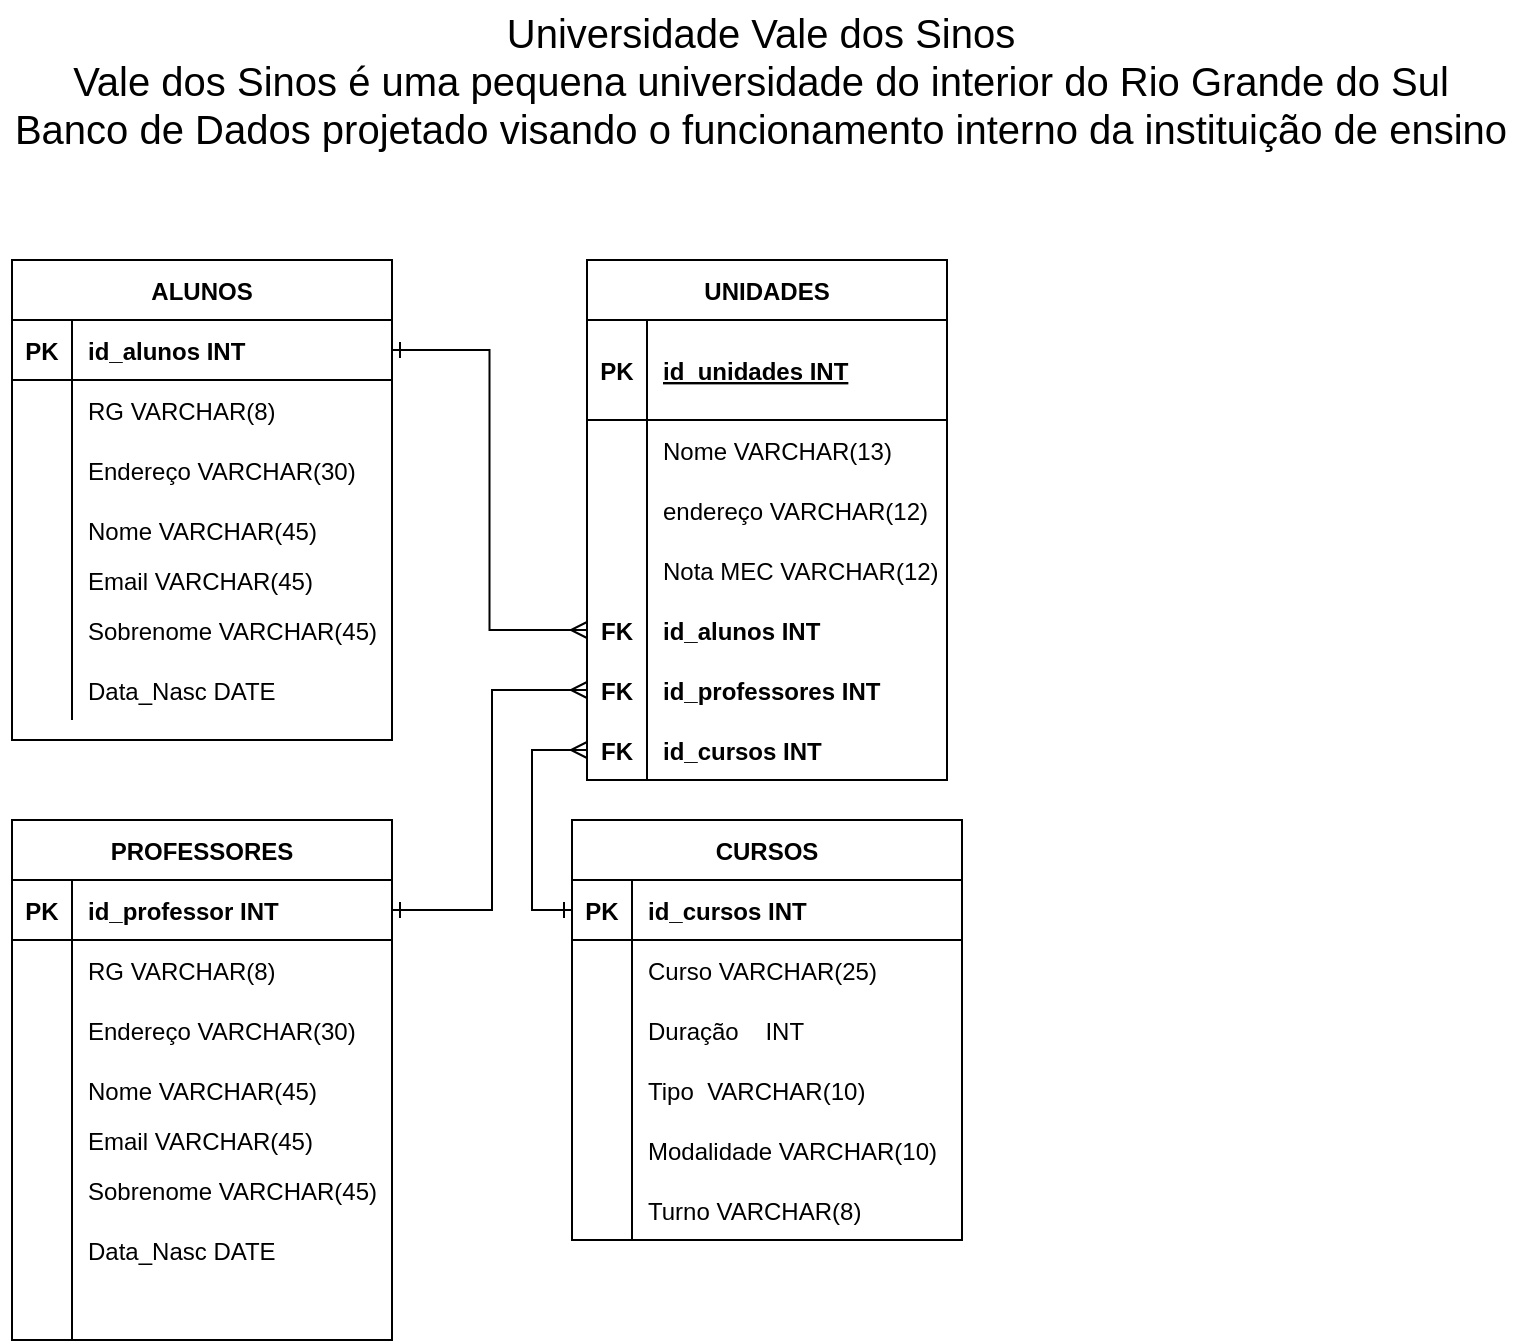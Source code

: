 <mxfile version="17.2.4" type="google"><diagram id="jvMxJzcQ7UuLOU07yO8i" name="Page-1"><mxGraphModel grid="1" page="1" gridSize="10" guides="1" tooltips="1" connect="1" arrows="1" fold="1" pageScale="1" pageWidth="827" pageHeight="1169" math="0" shadow="0"><root><mxCell id="0"/><mxCell id="1" parent="0"/><mxCell id="qHCKNqo-5o5RIlXlLrMu-1" value="ALUNOS" style="shape=table;startSize=30;container=1;collapsible=1;childLayout=tableLayout;fixedRows=1;rowLines=0;fontStyle=1;align=center;resizeLast=1;" vertex="1" parent="1"><mxGeometry x="40" y="160" width="190" height="240" as="geometry"/></mxCell><mxCell id="qHCKNqo-5o5RIlXlLrMu-2" value="" style="shape=tableRow;horizontal=0;startSize=0;swimlaneHead=0;swimlaneBody=0;fillColor=none;collapsible=0;dropTarget=0;points=[[0,0.5],[1,0.5]];portConstraint=eastwest;top=0;left=0;right=0;bottom=1;" vertex="1" parent="qHCKNqo-5o5RIlXlLrMu-1"><mxGeometry y="30" width="190" height="30" as="geometry"/></mxCell><mxCell id="qHCKNqo-5o5RIlXlLrMu-3" value="PK" style="shape=partialRectangle;connectable=0;fillColor=none;top=0;left=0;bottom=0;right=0;fontStyle=1;overflow=hidden;" vertex="1" parent="qHCKNqo-5o5RIlXlLrMu-2"><mxGeometry width="30" height="30" as="geometry"><mxRectangle width="30" height="30" as="alternateBounds"/></mxGeometry></mxCell><mxCell id="qHCKNqo-5o5RIlXlLrMu-4" value="id_alunos INT" style="shape=partialRectangle;connectable=0;fillColor=none;top=0;left=0;bottom=0;right=0;align=left;spacingLeft=6;fontStyle=1;overflow=hidden;" vertex="1" parent="qHCKNqo-5o5RIlXlLrMu-2"><mxGeometry x="30" width="160" height="30" as="geometry"><mxRectangle width="160" height="30" as="alternateBounds"/></mxGeometry></mxCell><mxCell id="qHCKNqo-5o5RIlXlLrMu-11" value="" style="shape=tableRow;horizontal=0;startSize=0;swimlaneHead=0;swimlaneBody=0;fillColor=none;collapsible=0;dropTarget=0;points=[[0,0.5],[1,0.5]];portConstraint=eastwest;top=0;left=0;right=0;bottom=0;" vertex="1" parent="qHCKNqo-5o5RIlXlLrMu-1"><mxGeometry y="60" width="190" height="30" as="geometry"/></mxCell><mxCell id="qHCKNqo-5o5RIlXlLrMu-12" value="" style="shape=partialRectangle;connectable=0;fillColor=none;top=0;left=0;bottom=0;right=0;editable=1;overflow=hidden;" vertex="1" parent="qHCKNqo-5o5RIlXlLrMu-11"><mxGeometry width="30" height="30" as="geometry"><mxRectangle width="30" height="30" as="alternateBounds"/></mxGeometry></mxCell><mxCell id="qHCKNqo-5o5RIlXlLrMu-13" value="RG VARCHAR(8)" style="shape=partialRectangle;connectable=0;fillColor=none;top=0;left=0;bottom=0;right=0;align=left;spacingLeft=6;overflow=hidden;" vertex="1" parent="qHCKNqo-5o5RIlXlLrMu-11"><mxGeometry x="30" width="160" height="30" as="geometry"><mxRectangle width="160" height="30" as="alternateBounds"/></mxGeometry></mxCell><mxCell id="qHCKNqo-5o5RIlXlLrMu-14" value="" style="shape=tableRow;horizontal=0;startSize=0;swimlaneHead=0;swimlaneBody=0;fillColor=none;collapsible=0;dropTarget=0;points=[[0,0.5],[1,0.5]];portConstraint=eastwest;top=0;left=0;right=0;bottom=0;" vertex="1" parent="qHCKNqo-5o5RIlXlLrMu-1"><mxGeometry y="90" width="190" height="30" as="geometry"/></mxCell><mxCell id="qHCKNqo-5o5RIlXlLrMu-15" value="" style="shape=partialRectangle;connectable=0;fillColor=none;top=0;left=0;bottom=0;right=0;editable=1;overflow=hidden;" vertex="1" parent="qHCKNqo-5o5RIlXlLrMu-14"><mxGeometry width="30" height="30" as="geometry"><mxRectangle width="30" height="30" as="alternateBounds"/></mxGeometry></mxCell><mxCell id="qHCKNqo-5o5RIlXlLrMu-16" value="Endereço VARCHAR(30)" style="shape=partialRectangle;connectable=0;fillColor=none;top=0;left=0;bottom=0;right=0;align=left;spacingLeft=6;overflow=hidden;" vertex="1" parent="qHCKNqo-5o5RIlXlLrMu-14"><mxGeometry x="30" width="160" height="30" as="geometry"><mxRectangle width="160" height="30" as="alternateBounds"/></mxGeometry></mxCell><mxCell id="4bKtB-AMyxqk-bmWfR_Z-12" value="" style="shape=tableRow;horizontal=0;startSize=0;swimlaneHead=0;swimlaneBody=0;fillColor=none;collapsible=0;dropTarget=0;points=[[0,0.5],[1,0.5]];portConstraint=eastwest;top=0;left=0;right=0;bottom=0;" vertex="1" parent="qHCKNqo-5o5RIlXlLrMu-1"><mxGeometry y="120" width="190" height="30" as="geometry"/></mxCell><mxCell id="4bKtB-AMyxqk-bmWfR_Z-13" value="" style="shape=partialRectangle;connectable=0;fillColor=none;top=0;left=0;bottom=0;right=0;editable=1;overflow=hidden;" vertex="1" parent="4bKtB-AMyxqk-bmWfR_Z-12"><mxGeometry width="30" height="30" as="geometry"><mxRectangle width="30" height="30" as="alternateBounds"/></mxGeometry></mxCell><mxCell id="4bKtB-AMyxqk-bmWfR_Z-14" value="Nome VARCHAR(45)" style="shape=partialRectangle;connectable=0;fillColor=none;top=0;left=0;bottom=0;right=0;align=left;spacingLeft=6;overflow=hidden;" vertex="1" parent="4bKtB-AMyxqk-bmWfR_Z-12"><mxGeometry x="30" width="160" height="30" as="geometry"><mxRectangle width="160" height="30" as="alternateBounds"/></mxGeometry></mxCell><mxCell id="PiLrxWJGaB5LVA5n92x6-1" value="" style="shape=tableRow;horizontal=0;startSize=0;swimlaneHead=0;swimlaneBody=0;fillColor=none;collapsible=0;dropTarget=0;points=[[0,0.5],[1,0.5]];portConstraint=eastwest;top=0;left=0;right=0;bottom=0;" vertex="1" parent="qHCKNqo-5o5RIlXlLrMu-1"><mxGeometry y="150" width="190" height="20" as="geometry"/></mxCell><mxCell id="PiLrxWJGaB5LVA5n92x6-2" value="" style="shape=partialRectangle;connectable=0;fillColor=none;top=0;left=0;bottom=0;right=0;editable=1;overflow=hidden;" vertex="1" parent="PiLrxWJGaB5LVA5n92x6-1"><mxGeometry width="30" height="20" as="geometry"><mxRectangle width="30" height="20" as="alternateBounds"/></mxGeometry></mxCell><mxCell id="PiLrxWJGaB5LVA5n92x6-3" value="Email VARCHAR(45)" style="shape=partialRectangle;connectable=0;fillColor=none;top=0;left=0;bottom=0;right=0;align=left;spacingLeft=6;overflow=hidden;" vertex="1" parent="PiLrxWJGaB5LVA5n92x6-1"><mxGeometry x="30" width="160" height="20" as="geometry"><mxRectangle width="160" height="20" as="alternateBounds"/></mxGeometry></mxCell><mxCell id="PiLrxWJGaB5LVA5n92x6-7" value="" style="shape=tableRow;horizontal=0;startSize=0;swimlaneHead=0;swimlaneBody=0;fillColor=none;collapsible=0;dropTarget=0;points=[[0,0.5],[1,0.5]];portConstraint=eastwest;top=0;left=0;right=0;bottom=0;" vertex="1" parent="qHCKNqo-5o5RIlXlLrMu-1"><mxGeometry y="170" width="190" height="30" as="geometry"/></mxCell><mxCell id="PiLrxWJGaB5LVA5n92x6-8" value="" style="shape=partialRectangle;connectable=0;fillColor=none;top=0;left=0;bottom=0;right=0;editable=1;overflow=hidden;" vertex="1" parent="PiLrxWJGaB5LVA5n92x6-7"><mxGeometry width="30" height="30" as="geometry"><mxRectangle width="30" height="30" as="alternateBounds"/></mxGeometry></mxCell><mxCell id="PiLrxWJGaB5LVA5n92x6-9" value="Sobrenome VARCHAR(45)" style="shape=partialRectangle;connectable=0;fillColor=none;top=0;left=0;bottom=0;right=0;align=left;spacingLeft=6;overflow=hidden;" vertex="1" parent="PiLrxWJGaB5LVA5n92x6-7"><mxGeometry x="30" width="160" height="30" as="geometry"><mxRectangle width="160" height="30" as="alternateBounds"/></mxGeometry></mxCell><mxCell id="3un5iXDbgEf2I0b__FPV-139" value="" style="shape=tableRow;horizontal=0;startSize=0;swimlaneHead=0;swimlaneBody=0;fillColor=none;collapsible=0;dropTarget=0;points=[[0,0.5],[1,0.5]];portConstraint=eastwest;top=0;left=0;right=0;bottom=0;" vertex="1" parent="qHCKNqo-5o5RIlXlLrMu-1"><mxGeometry y="200" width="190" height="30" as="geometry"/></mxCell><mxCell id="3un5iXDbgEf2I0b__FPV-140" value="" style="shape=partialRectangle;connectable=0;fillColor=none;top=0;left=0;bottom=0;right=0;editable=1;overflow=hidden;" vertex="1" parent="3un5iXDbgEf2I0b__FPV-139"><mxGeometry width="30" height="30" as="geometry"><mxRectangle width="30" height="30" as="alternateBounds"/></mxGeometry></mxCell><mxCell id="3un5iXDbgEf2I0b__FPV-141" value="Data_Nasc DATE" style="shape=partialRectangle;connectable=0;fillColor=none;top=0;left=0;bottom=0;right=0;align=left;spacingLeft=6;overflow=hidden;" vertex="1" parent="3un5iXDbgEf2I0b__FPV-139"><mxGeometry x="30" width="160" height="30" as="geometry"><mxRectangle width="160" height="30" as="alternateBounds"/></mxGeometry></mxCell><mxCell id="GhcwyOVSDCJdibf4R58C-18" value="CURSOS" style="shape=table;startSize=30;container=1;collapsible=1;childLayout=tableLayout;fixedRows=1;rowLines=0;fontStyle=1;align=center;resizeLast=1;" vertex="1" parent="1"><mxGeometry x="320" y="440" width="195" height="210" as="geometry"><mxRectangle x="320" y="440" width="80" height="30" as="alternateBounds"/></mxGeometry></mxCell><mxCell id="GhcwyOVSDCJdibf4R58C-19" value="" style="shape=tableRow;horizontal=0;startSize=0;swimlaneHead=0;swimlaneBody=0;fillColor=none;collapsible=0;dropTarget=0;points=[[0,0.5],[1,0.5]];portConstraint=eastwest;top=0;left=0;right=0;bottom=1;" vertex="1" parent="GhcwyOVSDCJdibf4R58C-18"><mxGeometry y="30" width="195" height="30" as="geometry"/></mxCell><mxCell id="GhcwyOVSDCJdibf4R58C-20" value="PK" style="shape=partialRectangle;connectable=0;fillColor=none;top=0;left=0;bottom=0;right=0;fontStyle=1;overflow=hidden;" vertex="1" parent="GhcwyOVSDCJdibf4R58C-19"><mxGeometry width="30" height="30" as="geometry"><mxRectangle width="30" height="30" as="alternateBounds"/></mxGeometry></mxCell><mxCell id="GhcwyOVSDCJdibf4R58C-21" value="id_cursos INT" style="shape=partialRectangle;connectable=0;fillColor=none;top=0;left=0;bottom=0;right=0;align=left;spacingLeft=6;fontStyle=1;overflow=hidden;" vertex="1" parent="GhcwyOVSDCJdibf4R58C-19"><mxGeometry x="30" width="165" height="30" as="geometry"><mxRectangle width="165" height="30" as="alternateBounds"/></mxGeometry></mxCell><mxCell id="GhcwyOVSDCJdibf4R58C-22" value="" style="shape=tableRow;horizontal=0;startSize=0;swimlaneHead=0;swimlaneBody=0;fillColor=none;collapsible=0;dropTarget=0;points=[[0,0.5],[1,0.5]];portConstraint=eastwest;top=0;left=0;right=0;bottom=0;" vertex="1" parent="GhcwyOVSDCJdibf4R58C-18"><mxGeometry y="60" width="195" height="30" as="geometry"/></mxCell><mxCell id="GhcwyOVSDCJdibf4R58C-23" value="" style="shape=partialRectangle;connectable=0;fillColor=none;top=0;left=0;bottom=0;right=0;editable=1;overflow=hidden;" vertex="1" parent="GhcwyOVSDCJdibf4R58C-22"><mxGeometry width="30" height="30" as="geometry"><mxRectangle width="30" height="30" as="alternateBounds"/></mxGeometry></mxCell><mxCell id="GhcwyOVSDCJdibf4R58C-24" value="Curso VARCHAR(25)" style="shape=partialRectangle;connectable=0;fillColor=none;top=0;left=0;bottom=0;right=0;align=left;spacingLeft=6;overflow=hidden;" vertex="1" parent="GhcwyOVSDCJdibf4R58C-22"><mxGeometry x="30" width="165" height="30" as="geometry"><mxRectangle width="165" height="30" as="alternateBounds"/></mxGeometry></mxCell><mxCell id="GhcwyOVSDCJdibf4R58C-25" value="" style="shape=tableRow;horizontal=0;startSize=0;swimlaneHead=0;swimlaneBody=0;fillColor=none;collapsible=0;dropTarget=0;points=[[0,0.5],[1,0.5]];portConstraint=eastwest;top=0;left=0;right=0;bottom=0;" vertex="1" parent="GhcwyOVSDCJdibf4R58C-18"><mxGeometry y="90" width="195" height="30" as="geometry"/></mxCell><mxCell id="GhcwyOVSDCJdibf4R58C-26" value="" style="shape=partialRectangle;connectable=0;fillColor=none;top=0;left=0;bottom=0;right=0;editable=1;overflow=hidden;" vertex="1" parent="GhcwyOVSDCJdibf4R58C-25"><mxGeometry width="30" height="30" as="geometry"><mxRectangle width="30" height="30" as="alternateBounds"/></mxGeometry></mxCell><mxCell id="GhcwyOVSDCJdibf4R58C-27" value="Duração    INT" style="shape=partialRectangle;connectable=0;fillColor=none;top=0;left=0;bottom=0;right=0;align=left;spacingLeft=6;overflow=hidden;" vertex="1" parent="GhcwyOVSDCJdibf4R58C-25"><mxGeometry x="30" width="165" height="30" as="geometry"><mxRectangle width="165" height="30" as="alternateBounds"/></mxGeometry></mxCell><mxCell id="GhcwyOVSDCJdibf4R58C-28" value="" style="shape=tableRow;horizontal=0;startSize=0;swimlaneHead=0;swimlaneBody=0;fillColor=none;collapsible=0;dropTarget=0;points=[[0,0.5],[1,0.5]];portConstraint=eastwest;top=0;left=0;right=0;bottom=0;" vertex="1" parent="GhcwyOVSDCJdibf4R58C-18"><mxGeometry y="120" width="195" height="30" as="geometry"/></mxCell><mxCell id="GhcwyOVSDCJdibf4R58C-29" value="" style="shape=partialRectangle;connectable=0;fillColor=none;top=0;left=0;bottom=0;right=0;editable=1;overflow=hidden;" vertex="1" parent="GhcwyOVSDCJdibf4R58C-28"><mxGeometry width="30" height="30" as="geometry"><mxRectangle width="30" height="30" as="alternateBounds"/></mxGeometry></mxCell><mxCell id="GhcwyOVSDCJdibf4R58C-30" value="Tipo  VARCHAR(10)" style="shape=partialRectangle;connectable=0;fillColor=none;top=0;left=0;bottom=0;right=0;align=left;spacingLeft=6;overflow=hidden;" vertex="1" parent="GhcwyOVSDCJdibf4R58C-28"><mxGeometry x="30" width="165" height="30" as="geometry"><mxRectangle width="165" height="30" as="alternateBounds"/></mxGeometry></mxCell><mxCell id="4bKtB-AMyxqk-bmWfR_Z-1" value="" style="shape=tableRow;horizontal=0;startSize=0;swimlaneHead=0;swimlaneBody=0;fillColor=none;collapsible=0;dropTarget=0;points=[[0,0.5],[1,0.5]];portConstraint=eastwest;top=0;left=0;right=0;bottom=0;" vertex="1" parent="GhcwyOVSDCJdibf4R58C-18"><mxGeometry y="150" width="195" height="30" as="geometry"/></mxCell><mxCell id="4bKtB-AMyxqk-bmWfR_Z-2" value="" style="shape=partialRectangle;connectable=0;fillColor=none;top=0;left=0;bottom=0;right=0;editable=1;overflow=hidden;" vertex="1" parent="4bKtB-AMyxqk-bmWfR_Z-1"><mxGeometry width="30" height="30" as="geometry"><mxRectangle width="30" height="30" as="alternateBounds"/></mxGeometry></mxCell><mxCell id="4bKtB-AMyxqk-bmWfR_Z-3" value="Modalidade VARCHAR(10)" style="shape=partialRectangle;connectable=0;fillColor=none;top=0;left=0;bottom=0;right=0;align=left;spacingLeft=6;overflow=hidden;" vertex="1" parent="4bKtB-AMyxqk-bmWfR_Z-1"><mxGeometry x="30" width="165" height="30" as="geometry"><mxRectangle width="165" height="30" as="alternateBounds"/></mxGeometry></mxCell><mxCell id="zAEID6-7N9p_q9BAKw0y-1" value="" style="shape=tableRow;horizontal=0;startSize=0;swimlaneHead=0;swimlaneBody=0;fillColor=none;collapsible=0;dropTarget=0;points=[[0,0.5],[1,0.5]];portConstraint=eastwest;top=0;left=0;right=0;bottom=0;" vertex="1" parent="GhcwyOVSDCJdibf4R58C-18"><mxGeometry y="180" width="195" height="30" as="geometry"/></mxCell><mxCell id="zAEID6-7N9p_q9BAKw0y-2" value="" style="shape=partialRectangle;connectable=0;fillColor=none;top=0;left=0;bottom=0;right=0;editable=1;overflow=hidden;" vertex="1" parent="zAEID6-7N9p_q9BAKw0y-1"><mxGeometry width="30" height="30" as="geometry"><mxRectangle width="30" height="30" as="alternateBounds"/></mxGeometry></mxCell><mxCell id="zAEID6-7N9p_q9BAKw0y-3" value="Turno VARCHAR(8)" style="shape=partialRectangle;connectable=0;fillColor=none;top=0;left=0;bottom=0;right=0;align=left;spacingLeft=6;overflow=hidden;" vertex="1" parent="zAEID6-7N9p_q9BAKw0y-1"><mxGeometry x="30" width="165" height="30" as="geometry"><mxRectangle width="165" height="30" as="alternateBounds"/></mxGeometry></mxCell><mxCell id="GhcwyOVSDCJdibf4R58C-31" value="UNIDADES" style="shape=table;startSize=30;container=1;collapsible=1;childLayout=tableLayout;fixedRows=1;rowLines=0;fontStyle=1;align=center;resizeLast=1;" vertex="1" parent="1"><mxGeometry x="327.5" y="160" width="180" height="260" as="geometry"/></mxCell><mxCell id="GhcwyOVSDCJdibf4R58C-32" value="" style="shape=tableRow;horizontal=0;startSize=0;swimlaneHead=0;swimlaneBody=0;fillColor=none;collapsible=0;dropTarget=0;points=[[0,0.5],[1,0.5]];portConstraint=eastwest;top=0;left=0;right=0;bottom=1;" vertex="1" parent="GhcwyOVSDCJdibf4R58C-31"><mxGeometry y="30" width="180" height="50" as="geometry"/></mxCell><mxCell id="GhcwyOVSDCJdibf4R58C-33" value="PK" style="shape=partialRectangle;connectable=0;fillColor=none;top=0;left=0;bottom=0;right=0;fontStyle=1;overflow=hidden;" vertex="1" parent="GhcwyOVSDCJdibf4R58C-32"><mxGeometry width="30" height="50" as="geometry"><mxRectangle width="30" height="50" as="alternateBounds"/></mxGeometry></mxCell><mxCell id="GhcwyOVSDCJdibf4R58C-34" value="id_unidades INT" style="shape=partialRectangle;connectable=0;fillColor=none;top=0;left=0;bottom=0;right=0;align=left;spacingLeft=6;fontStyle=5;overflow=hidden;" vertex="1" parent="GhcwyOVSDCJdibf4R58C-32"><mxGeometry x="30" width="150" height="50" as="geometry"><mxRectangle width="150" height="50" as="alternateBounds"/></mxGeometry></mxCell><mxCell id="GhcwyOVSDCJdibf4R58C-35" value="" style="shape=tableRow;horizontal=0;startSize=0;swimlaneHead=0;swimlaneBody=0;fillColor=none;collapsible=0;dropTarget=0;points=[[0,0.5],[1,0.5]];portConstraint=eastwest;top=0;left=0;right=0;bottom=0;" vertex="1" parent="GhcwyOVSDCJdibf4R58C-31"><mxGeometry y="80" width="180" height="30" as="geometry"/></mxCell><mxCell id="GhcwyOVSDCJdibf4R58C-36" value="" style="shape=partialRectangle;connectable=0;fillColor=none;top=0;left=0;bottom=0;right=0;editable=1;overflow=hidden;" vertex="1" parent="GhcwyOVSDCJdibf4R58C-35"><mxGeometry width="30" height="30" as="geometry"><mxRectangle width="30" height="30" as="alternateBounds"/></mxGeometry></mxCell><mxCell id="GhcwyOVSDCJdibf4R58C-37" value="Nome VARCHAR(13)" style="shape=partialRectangle;connectable=0;fillColor=none;top=0;left=0;bottom=0;right=0;align=left;spacingLeft=6;overflow=hidden;" vertex="1" parent="GhcwyOVSDCJdibf4R58C-35"><mxGeometry x="30" width="150" height="30" as="geometry"><mxRectangle width="150" height="30" as="alternateBounds"/></mxGeometry></mxCell><mxCell id="GhcwyOVSDCJdibf4R58C-38" value="" style="shape=tableRow;horizontal=0;startSize=0;swimlaneHead=0;swimlaneBody=0;fillColor=none;collapsible=0;dropTarget=0;points=[[0,0.5],[1,0.5]];portConstraint=eastwest;top=0;left=0;right=0;bottom=0;" vertex="1" parent="GhcwyOVSDCJdibf4R58C-31"><mxGeometry y="110" width="180" height="30" as="geometry"/></mxCell><mxCell id="GhcwyOVSDCJdibf4R58C-39" value="" style="shape=partialRectangle;connectable=0;fillColor=none;top=0;left=0;bottom=0;right=0;editable=1;overflow=hidden;" vertex="1" parent="GhcwyOVSDCJdibf4R58C-38"><mxGeometry width="30" height="30" as="geometry"><mxRectangle width="30" height="30" as="alternateBounds"/></mxGeometry></mxCell><mxCell id="GhcwyOVSDCJdibf4R58C-40" value="endereço VARCHAR(12)" style="shape=partialRectangle;connectable=0;fillColor=none;top=0;left=0;bottom=0;right=0;align=left;spacingLeft=6;overflow=hidden;" vertex="1" parent="GhcwyOVSDCJdibf4R58C-38"><mxGeometry x="30" width="150" height="30" as="geometry"><mxRectangle width="150" height="30" as="alternateBounds"/></mxGeometry></mxCell><mxCell id="4bKtB-AMyxqk-bmWfR_Z-9" value="" style="shape=tableRow;horizontal=0;startSize=0;swimlaneHead=0;swimlaneBody=0;fillColor=none;collapsible=0;dropTarget=0;points=[[0,0.5],[1,0.5]];portConstraint=eastwest;top=0;left=0;right=0;bottom=0;" vertex="1" parent="GhcwyOVSDCJdibf4R58C-31"><mxGeometry y="140" width="180" height="30" as="geometry"/></mxCell><mxCell id="4bKtB-AMyxqk-bmWfR_Z-10" value="" style="shape=partialRectangle;connectable=0;fillColor=none;top=0;left=0;bottom=0;right=0;editable=1;overflow=hidden;" vertex="1" parent="4bKtB-AMyxqk-bmWfR_Z-9"><mxGeometry width="30" height="30" as="geometry"><mxRectangle width="30" height="30" as="alternateBounds"/></mxGeometry></mxCell><mxCell id="4bKtB-AMyxqk-bmWfR_Z-11" value="Nota MEC VARCHAR(12)" style="shape=partialRectangle;connectable=0;fillColor=none;top=0;left=0;bottom=0;right=0;align=left;spacingLeft=6;overflow=hidden;" vertex="1" parent="4bKtB-AMyxqk-bmWfR_Z-9"><mxGeometry x="30" width="150" height="30" as="geometry"><mxRectangle width="150" height="30" as="alternateBounds"/></mxGeometry></mxCell><mxCell id="GhcwyOVSDCJdibf4R58C-41" value="" style="shape=tableRow;horizontal=0;startSize=0;swimlaneHead=0;swimlaneBody=0;fillColor=none;collapsible=0;dropTarget=0;points=[[0,0.5],[1,0.5]];portConstraint=eastwest;top=0;left=0;right=0;bottom=0;" vertex="1" parent="GhcwyOVSDCJdibf4R58C-31"><mxGeometry y="170" width="180" height="30" as="geometry"/></mxCell><mxCell id="GhcwyOVSDCJdibf4R58C-42" value="FK" style="shape=partialRectangle;connectable=0;fillColor=none;top=0;left=0;bottom=0;right=0;editable=1;overflow=hidden;fontStyle=1" vertex="1" parent="GhcwyOVSDCJdibf4R58C-41"><mxGeometry width="30" height="30" as="geometry"><mxRectangle width="30" height="30" as="alternateBounds"/></mxGeometry></mxCell><mxCell id="GhcwyOVSDCJdibf4R58C-43" value="id_alunos INT" style="shape=partialRectangle;connectable=0;fillColor=none;top=0;left=0;bottom=0;right=0;align=left;spacingLeft=6;overflow=hidden;fontStyle=1" vertex="1" parent="GhcwyOVSDCJdibf4R58C-41"><mxGeometry x="30" width="150" height="30" as="geometry"><mxRectangle width="150" height="30" as="alternateBounds"/></mxGeometry></mxCell><mxCell id="3un5iXDbgEf2I0b__FPV-80" value="" style="shape=tableRow;horizontal=0;startSize=0;swimlaneHead=0;swimlaneBody=0;fillColor=none;collapsible=0;dropTarget=0;points=[[0,0.5],[1,0.5]];portConstraint=eastwest;top=0;left=0;right=0;bottom=0;" vertex="1" parent="GhcwyOVSDCJdibf4R58C-31"><mxGeometry y="200" width="180" height="30" as="geometry"/></mxCell><mxCell id="3un5iXDbgEf2I0b__FPV-81" value="FK" style="shape=partialRectangle;connectable=0;fillColor=none;top=0;left=0;bottom=0;right=0;editable=1;overflow=hidden;fontStyle=1" vertex="1" parent="3un5iXDbgEf2I0b__FPV-80"><mxGeometry width="30" height="30" as="geometry"><mxRectangle width="30" height="30" as="alternateBounds"/></mxGeometry></mxCell><mxCell id="3un5iXDbgEf2I0b__FPV-82" value="id_professores INT" style="shape=partialRectangle;connectable=0;fillColor=none;top=0;left=0;bottom=0;right=0;align=left;spacingLeft=6;overflow=hidden;fontStyle=1" vertex="1" parent="3un5iXDbgEf2I0b__FPV-80"><mxGeometry x="30" width="150" height="30" as="geometry"><mxRectangle width="150" height="30" as="alternateBounds"/></mxGeometry></mxCell><mxCell id="4bKtB-AMyxqk-bmWfR_Z-5" value="" style="shape=tableRow;horizontal=0;startSize=0;swimlaneHead=0;swimlaneBody=0;fillColor=none;collapsible=0;dropTarget=0;points=[[0,0.5],[1,0.5]];portConstraint=eastwest;top=0;left=0;right=0;bottom=0;" vertex="1" parent="GhcwyOVSDCJdibf4R58C-31"><mxGeometry y="230" width="180" height="30" as="geometry"/></mxCell><mxCell id="4bKtB-AMyxqk-bmWfR_Z-6" value="FK" style="shape=partialRectangle;connectable=0;fillColor=none;top=0;left=0;bottom=0;right=0;editable=1;overflow=hidden;fontStyle=1" vertex="1" parent="4bKtB-AMyxqk-bmWfR_Z-5"><mxGeometry width="30" height="30" as="geometry"><mxRectangle width="30" height="30" as="alternateBounds"/></mxGeometry></mxCell><mxCell id="4bKtB-AMyxqk-bmWfR_Z-7" value="id_cursos INT" style="shape=partialRectangle;connectable=0;fillColor=none;top=0;left=0;bottom=0;right=0;align=left;spacingLeft=6;overflow=hidden;fontStyle=1" vertex="1" parent="4bKtB-AMyxqk-bmWfR_Z-5"><mxGeometry x="30" width="150" height="30" as="geometry"><mxRectangle width="150" height="30" as="alternateBounds"/></mxGeometry></mxCell><mxCell id="o77FCmiK9TCMxdyIetBV-14" value="Universidade Vale dos Sinos&lt;br&gt;Vale dos Sinos é uma pequena universidade do interior do Rio Grande do Sul&lt;br&gt;Banco de Dados projetado visando o funcionamento interno da instituição de ensino" style="text;html=1;align=center;verticalAlign=middle;resizable=0;points=[];autosize=1;strokeColor=none;fillColor=none;fontSize=20;" vertex="1" parent="1"><mxGeometry x="34" y="30" width="760" height="80" as="geometry"/></mxCell><mxCell id="3un5iXDbgEf2I0b__FPV-8" value="PROFESSORES" style="shape=table;startSize=30;container=1;collapsible=1;childLayout=tableLayout;fixedRows=1;rowLines=0;fontStyle=1;align=center;resizeLast=1;" vertex="1" parent="1"><mxGeometry x="40" y="440" width="190" height="260" as="geometry"/></mxCell><mxCell id="3un5iXDbgEf2I0b__FPV-9" value="" style="shape=tableRow;horizontal=0;startSize=0;swimlaneHead=0;swimlaneBody=0;fillColor=none;collapsible=0;dropTarget=0;points=[[0,0.5],[1,0.5]];portConstraint=eastwest;top=0;left=0;right=0;bottom=1;" vertex="1" parent="3un5iXDbgEf2I0b__FPV-8"><mxGeometry y="30" width="190" height="30" as="geometry"/></mxCell><mxCell id="3un5iXDbgEf2I0b__FPV-10" value="PK" style="shape=partialRectangle;connectable=0;fillColor=none;top=0;left=0;bottom=0;right=0;fontStyle=1;overflow=hidden;" vertex="1" parent="3un5iXDbgEf2I0b__FPV-9"><mxGeometry width="30" height="30" as="geometry"><mxRectangle width="30" height="30" as="alternateBounds"/></mxGeometry></mxCell><mxCell id="3un5iXDbgEf2I0b__FPV-11" value="id_professor INT" style="shape=partialRectangle;connectable=0;fillColor=none;top=0;left=0;bottom=0;right=0;align=left;spacingLeft=6;fontStyle=1;overflow=hidden;" vertex="1" parent="3un5iXDbgEf2I0b__FPV-9"><mxGeometry x="30" width="160" height="30" as="geometry"><mxRectangle width="160" height="30" as="alternateBounds"/></mxGeometry></mxCell><mxCell id="3un5iXDbgEf2I0b__FPV-12" value="" style="shape=tableRow;horizontal=0;startSize=0;swimlaneHead=0;swimlaneBody=0;fillColor=none;collapsible=0;dropTarget=0;points=[[0,0.5],[1,0.5]];portConstraint=eastwest;top=0;left=0;right=0;bottom=0;" vertex="1" parent="3un5iXDbgEf2I0b__FPV-8"><mxGeometry y="60" width="190" height="30" as="geometry"/></mxCell><mxCell id="3un5iXDbgEf2I0b__FPV-13" value="" style="shape=partialRectangle;connectable=0;fillColor=none;top=0;left=0;bottom=0;right=0;editable=1;overflow=hidden;" vertex="1" parent="3un5iXDbgEf2I0b__FPV-12"><mxGeometry width="30" height="30" as="geometry"><mxRectangle width="30" height="30" as="alternateBounds"/></mxGeometry></mxCell><mxCell id="3un5iXDbgEf2I0b__FPV-14" value="RG VARCHAR(8)" style="shape=partialRectangle;connectable=0;fillColor=none;top=0;left=0;bottom=0;right=0;align=left;spacingLeft=6;overflow=hidden;" vertex="1" parent="3un5iXDbgEf2I0b__FPV-12"><mxGeometry x="30" width="160" height="30" as="geometry"><mxRectangle width="160" height="30" as="alternateBounds"/></mxGeometry></mxCell><mxCell id="3un5iXDbgEf2I0b__FPV-21" value="" style="shape=tableRow;horizontal=0;startSize=0;swimlaneHead=0;swimlaneBody=0;fillColor=none;collapsible=0;dropTarget=0;points=[[0,0.5],[1,0.5]];portConstraint=eastwest;top=0;left=0;right=0;bottom=0;" vertex="1" parent="3un5iXDbgEf2I0b__FPV-8"><mxGeometry y="90" width="190" height="30" as="geometry"/></mxCell><mxCell id="3un5iXDbgEf2I0b__FPV-22" value="" style="shape=partialRectangle;connectable=0;fillColor=none;top=0;left=0;bottom=0;right=0;editable=1;overflow=hidden;" vertex="1" parent="3un5iXDbgEf2I0b__FPV-21"><mxGeometry width="30" height="30" as="geometry"><mxRectangle width="30" height="30" as="alternateBounds"/></mxGeometry></mxCell><mxCell id="3un5iXDbgEf2I0b__FPV-23" value="Endereço VARCHAR(30)" style="shape=partialRectangle;connectable=0;fillColor=none;top=0;left=0;bottom=0;right=0;align=left;spacingLeft=6;overflow=hidden;" vertex="1" parent="3un5iXDbgEf2I0b__FPV-21"><mxGeometry x="30" width="160" height="30" as="geometry"><mxRectangle width="160" height="30" as="alternateBounds"/></mxGeometry></mxCell><mxCell id="3un5iXDbgEf2I0b__FPV-24" value="" style="shape=tableRow;horizontal=0;startSize=0;swimlaneHead=0;swimlaneBody=0;fillColor=none;collapsible=0;dropTarget=0;points=[[0,0.5],[1,0.5]];portConstraint=eastwest;top=0;left=0;right=0;bottom=0;" vertex="1" parent="3un5iXDbgEf2I0b__FPV-8"><mxGeometry y="120" width="190" height="30" as="geometry"/></mxCell><mxCell id="3un5iXDbgEf2I0b__FPV-25" value="" style="shape=partialRectangle;connectable=0;fillColor=none;top=0;left=0;bottom=0;right=0;editable=1;overflow=hidden;" vertex="1" parent="3un5iXDbgEf2I0b__FPV-24"><mxGeometry width="30" height="30" as="geometry"><mxRectangle width="30" height="30" as="alternateBounds"/></mxGeometry></mxCell><mxCell id="3un5iXDbgEf2I0b__FPV-26" value="Nome VARCHAR(45)" style="shape=partialRectangle;connectable=0;fillColor=none;top=0;left=0;bottom=0;right=0;align=left;spacingLeft=6;overflow=hidden;" vertex="1" parent="3un5iXDbgEf2I0b__FPV-24"><mxGeometry x="30" width="160" height="30" as="geometry"><mxRectangle width="160" height="30" as="alternateBounds"/></mxGeometry></mxCell><mxCell id="3un5iXDbgEf2I0b__FPV-27" value="" style="shape=tableRow;horizontal=0;startSize=0;swimlaneHead=0;swimlaneBody=0;fillColor=none;collapsible=0;dropTarget=0;points=[[0,0.5],[1,0.5]];portConstraint=eastwest;top=0;left=0;right=0;bottom=0;" vertex="1" parent="3un5iXDbgEf2I0b__FPV-8"><mxGeometry y="150" width="190" height="20" as="geometry"/></mxCell><mxCell id="3un5iXDbgEf2I0b__FPV-28" value="" style="shape=partialRectangle;connectable=0;fillColor=none;top=0;left=0;bottom=0;right=0;editable=1;overflow=hidden;" vertex="1" parent="3un5iXDbgEf2I0b__FPV-27"><mxGeometry width="30" height="20" as="geometry"><mxRectangle width="30" height="20" as="alternateBounds"/></mxGeometry></mxCell><mxCell id="3un5iXDbgEf2I0b__FPV-29" value="Email VARCHAR(45)" style="shape=partialRectangle;connectable=0;fillColor=none;top=0;left=0;bottom=0;right=0;align=left;spacingLeft=6;overflow=hidden;" vertex="1" parent="3un5iXDbgEf2I0b__FPV-27"><mxGeometry x="30" width="160" height="20" as="geometry"><mxRectangle width="160" height="20" as="alternateBounds"/></mxGeometry></mxCell><mxCell id="3un5iXDbgEf2I0b__FPV-30" value="" style="shape=tableRow;horizontal=0;startSize=0;swimlaneHead=0;swimlaneBody=0;fillColor=none;collapsible=0;dropTarget=0;points=[[0,0.5],[1,0.5]];portConstraint=eastwest;top=0;left=0;right=0;bottom=0;" vertex="1" parent="3un5iXDbgEf2I0b__FPV-8"><mxGeometry y="170" width="190" height="30" as="geometry"/></mxCell><mxCell id="3un5iXDbgEf2I0b__FPV-31" value="" style="shape=partialRectangle;connectable=0;fillColor=none;top=0;left=0;bottom=0;right=0;editable=1;overflow=hidden;" vertex="1" parent="3un5iXDbgEf2I0b__FPV-30"><mxGeometry width="30" height="30" as="geometry"><mxRectangle width="30" height="30" as="alternateBounds"/></mxGeometry></mxCell><mxCell id="3un5iXDbgEf2I0b__FPV-32" value="Sobrenome VARCHAR(45)" style="shape=partialRectangle;connectable=0;fillColor=none;top=0;left=0;bottom=0;right=0;align=left;spacingLeft=6;overflow=hidden;" vertex="1" parent="3un5iXDbgEf2I0b__FPV-30"><mxGeometry x="30" width="160" height="30" as="geometry"><mxRectangle width="160" height="30" as="alternateBounds"/></mxGeometry></mxCell><mxCell id="3un5iXDbgEf2I0b__FPV-58" value="" style="shape=tableRow;horizontal=0;startSize=0;swimlaneHead=0;swimlaneBody=0;fillColor=none;collapsible=0;dropTarget=0;points=[[0,0.5],[1,0.5]];portConstraint=eastwest;top=0;left=0;right=0;bottom=0;" vertex="1" parent="3un5iXDbgEf2I0b__FPV-8"><mxGeometry y="200" width="190" height="30" as="geometry"/></mxCell><mxCell id="3un5iXDbgEf2I0b__FPV-59" value="" style="shape=partialRectangle;connectable=0;fillColor=none;top=0;left=0;bottom=0;right=0;editable=1;overflow=hidden;" vertex="1" parent="3un5iXDbgEf2I0b__FPV-58"><mxGeometry width="30" height="30" as="geometry"><mxRectangle width="30" height="30" as="alternateBounds"/></mxGeometry></mxCell><mxCell id="3un5iXDbgEf2I0b__FPV-60" value="Data_Nasc DATE" style="shape=partialRectangle;connectable=0;fillColor=none;top=0;left=0;bottom=0;right=0;align=left;spacingLeft=6;overflow=hidden;" vertex="1" parent="3un5iXDbgEf2I0b__FPV-58"><mxGeometry x="30" width="160" height="30" as="geometry"><mxRectangle width="160" height="30" as="alternateBounds"/></mxGeometry></mxCell><mxCell id="3un5iXDbgEf2I0b__FPV-111" value="" style="shape=tableRow;horizontal=0;startSize=0;swimlaneHead=0;swimlaneBody=0;fillColor=none;collapsible=0;dropTarget=0;points=[[0,0.5],[1,0.5]];portConstraint=eastwest;top=0;left=0;right=0;bottom=0;" vertex="1" parent="3un5iXDbgEf2I0b__FPV-8"><mxGeometry y="230" width="190" height="30" as="geometry"/></mxCell><mxCell id="3un5iXDbgEf2I0b__FPV-112" value="" style="shape=partialRectangle;connectable=0;fillColor=none;top=0;left=0;bottom=0;right=0;editable=1;overflow=hidden;" vertex="1" parent="3un5iXDbgEf2I0b__FPV-111"><mxGeometry width="30" height="30" as="geometry"><mxRectangle width="30" height="30" as="alternateBounds"/></mxGeometry></mxCell><mxCell id="3un5iXDbgEf2I0b__FPV-113" value="Especialização" style="shape=partialRectangle;connectable=0;fillColor=none;top=0;left=0;bottom=0;right=0;align=left;spacingLeft=6;overflow=hidden;fontColor=#FFFFFF;" vertex="1" parent="3un5iXDbgEf2I0b__FPV-111"><mxGeometry x="30" width="160" height="30" as="geometry"><mxRectangle width="160" height="30" as="alternateBounds"/></mxGeometry></mxCell><mxCell id="aaNLZjHl2VZeCjwlyetU-3" style="edgeStyle=orthogonalEdgeStyle;rounded=0;orthogonalLoop=1;jettySize=auto;html=1;exitX=1;exitY=0.5;exitDx=0;exitDy=0;entryX=0;entryY=0.5;entryDx=0;entryDy=0;endArrow=ERmany;endFill=0;startArrow=ERone;startFill=0;" edge="1" parent="1" source="qHCKNqo-5o5RIlXlLrMu-2" target="GhcwyOVSDCJdibf4R58C-41"><mxGeometry relative="1" as="geometry"/></mxCell><mxCell id="aaNLZjHl2VZeCjwlyetU-4" style="edgeStyle=orthogonalEdgeStyle;rounded=0;orthogonalLoop=1;jettySize=auto;html=1;exitX=1;exitY=0.5;exitDx=0;exitDy=0;entryX=0;entryY=0.5;entryDx=0;entryDy=0;startArrow=ERone;startFill=0;endArrow=ERmany;endFill=0;" edge="1" parent="1" source="3un5iXDbgEf2I0b__FPV-9" target="3un5iXDbgEf2I0b__FPV-80"><mxGeometry relative="1" as="geometry"><Array as="points"><mxPoint x="280" y="485"/><mxPoint x="280" y="375"/></Array></mxGeometry></mxCell><mxCell id="aaNLZjHl2VZeCjwlyetU-5" style="edgeStyle=orthogonalEdgeStyle;rounded=0;orthogonalLoop=1;jettySize=auto;html=1;exitX=0;exitY=0.5;exitDx=0;exitDy=0;entryX=0;entryY=0.5;entryDx=0;entryDy=0;startArrow=ERone;startFill=0;endArrow=ERmany;endFill=0;" edge="1" parent="1" source="GhcwyOVSDCJdibf4R58C-19" target="4bKtB-AMyxqk-bmWfR_Z-5"><mxGeometry relative="1" as="geometry"/></mxCell></root></mxGraphModel></diagram></mxfile>
